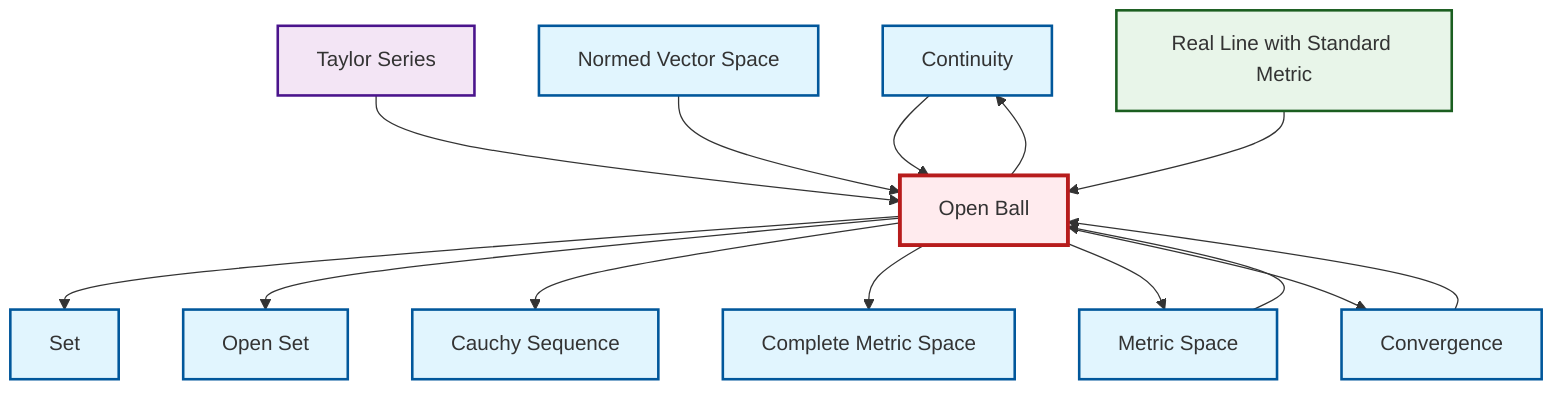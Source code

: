 graph TD
    classDef definition fill:#e1f5fe,stroke:#01579b,stroke-width:2px
    classDef theorem fill:#f3e5f5,stroke:#4a148c,stroke-width:2px
    classDef axiom fill:#fff3e0,stroke:#e65100,stroke-width:2px
    classDef example fill:#e8f5e9,stroke:#1b5e20,stroke-width:2px
    classDef current fill:#ffebee,stroke:#b71c1c,stroke-width:3px
    def-cauchy-sequence["Cauchy Sequence"]:::definition
    def-open-set["Open Set"]:::definition
    def-continuity["Continuity"]:::definition
    def-metric-space["Metric Space"]:::definition
    def-normed-vector-space["Normed Vector Space"]:::definition
    def-set["Set"]:::definition
    thm-taylor-series["Taylor Series"]:::theorem
    ex-real-line-metric["Real Line with Standard Metric"]:::example
    def-convergence["Convergence"]:::definition
    def-open-ball["Open Ball"]:::definition
    def-complete-metric-space["Complete Metric Space"]:::definition
    def-open-ball --> def-continuity
    def-open-ball --> def-set
    thm-taylor-series --> def-open-ball
    def-metric-space --> def-open-ball
    def-continuity --> def-open-ball
    def-open-ball --> def-open-set
    def-normed-vector-space --> def-open-ball
    def-open-ball --> def-cauchy-sequence
    def-open-ball --> def-complete-metric-space
    ex-real-line-metric --> def-open-ball
    def-convergence --> def-open-ball
    def-open-ball --> def-metric-space
    def-open-ball --> def-convergence
    class def-open-ball current